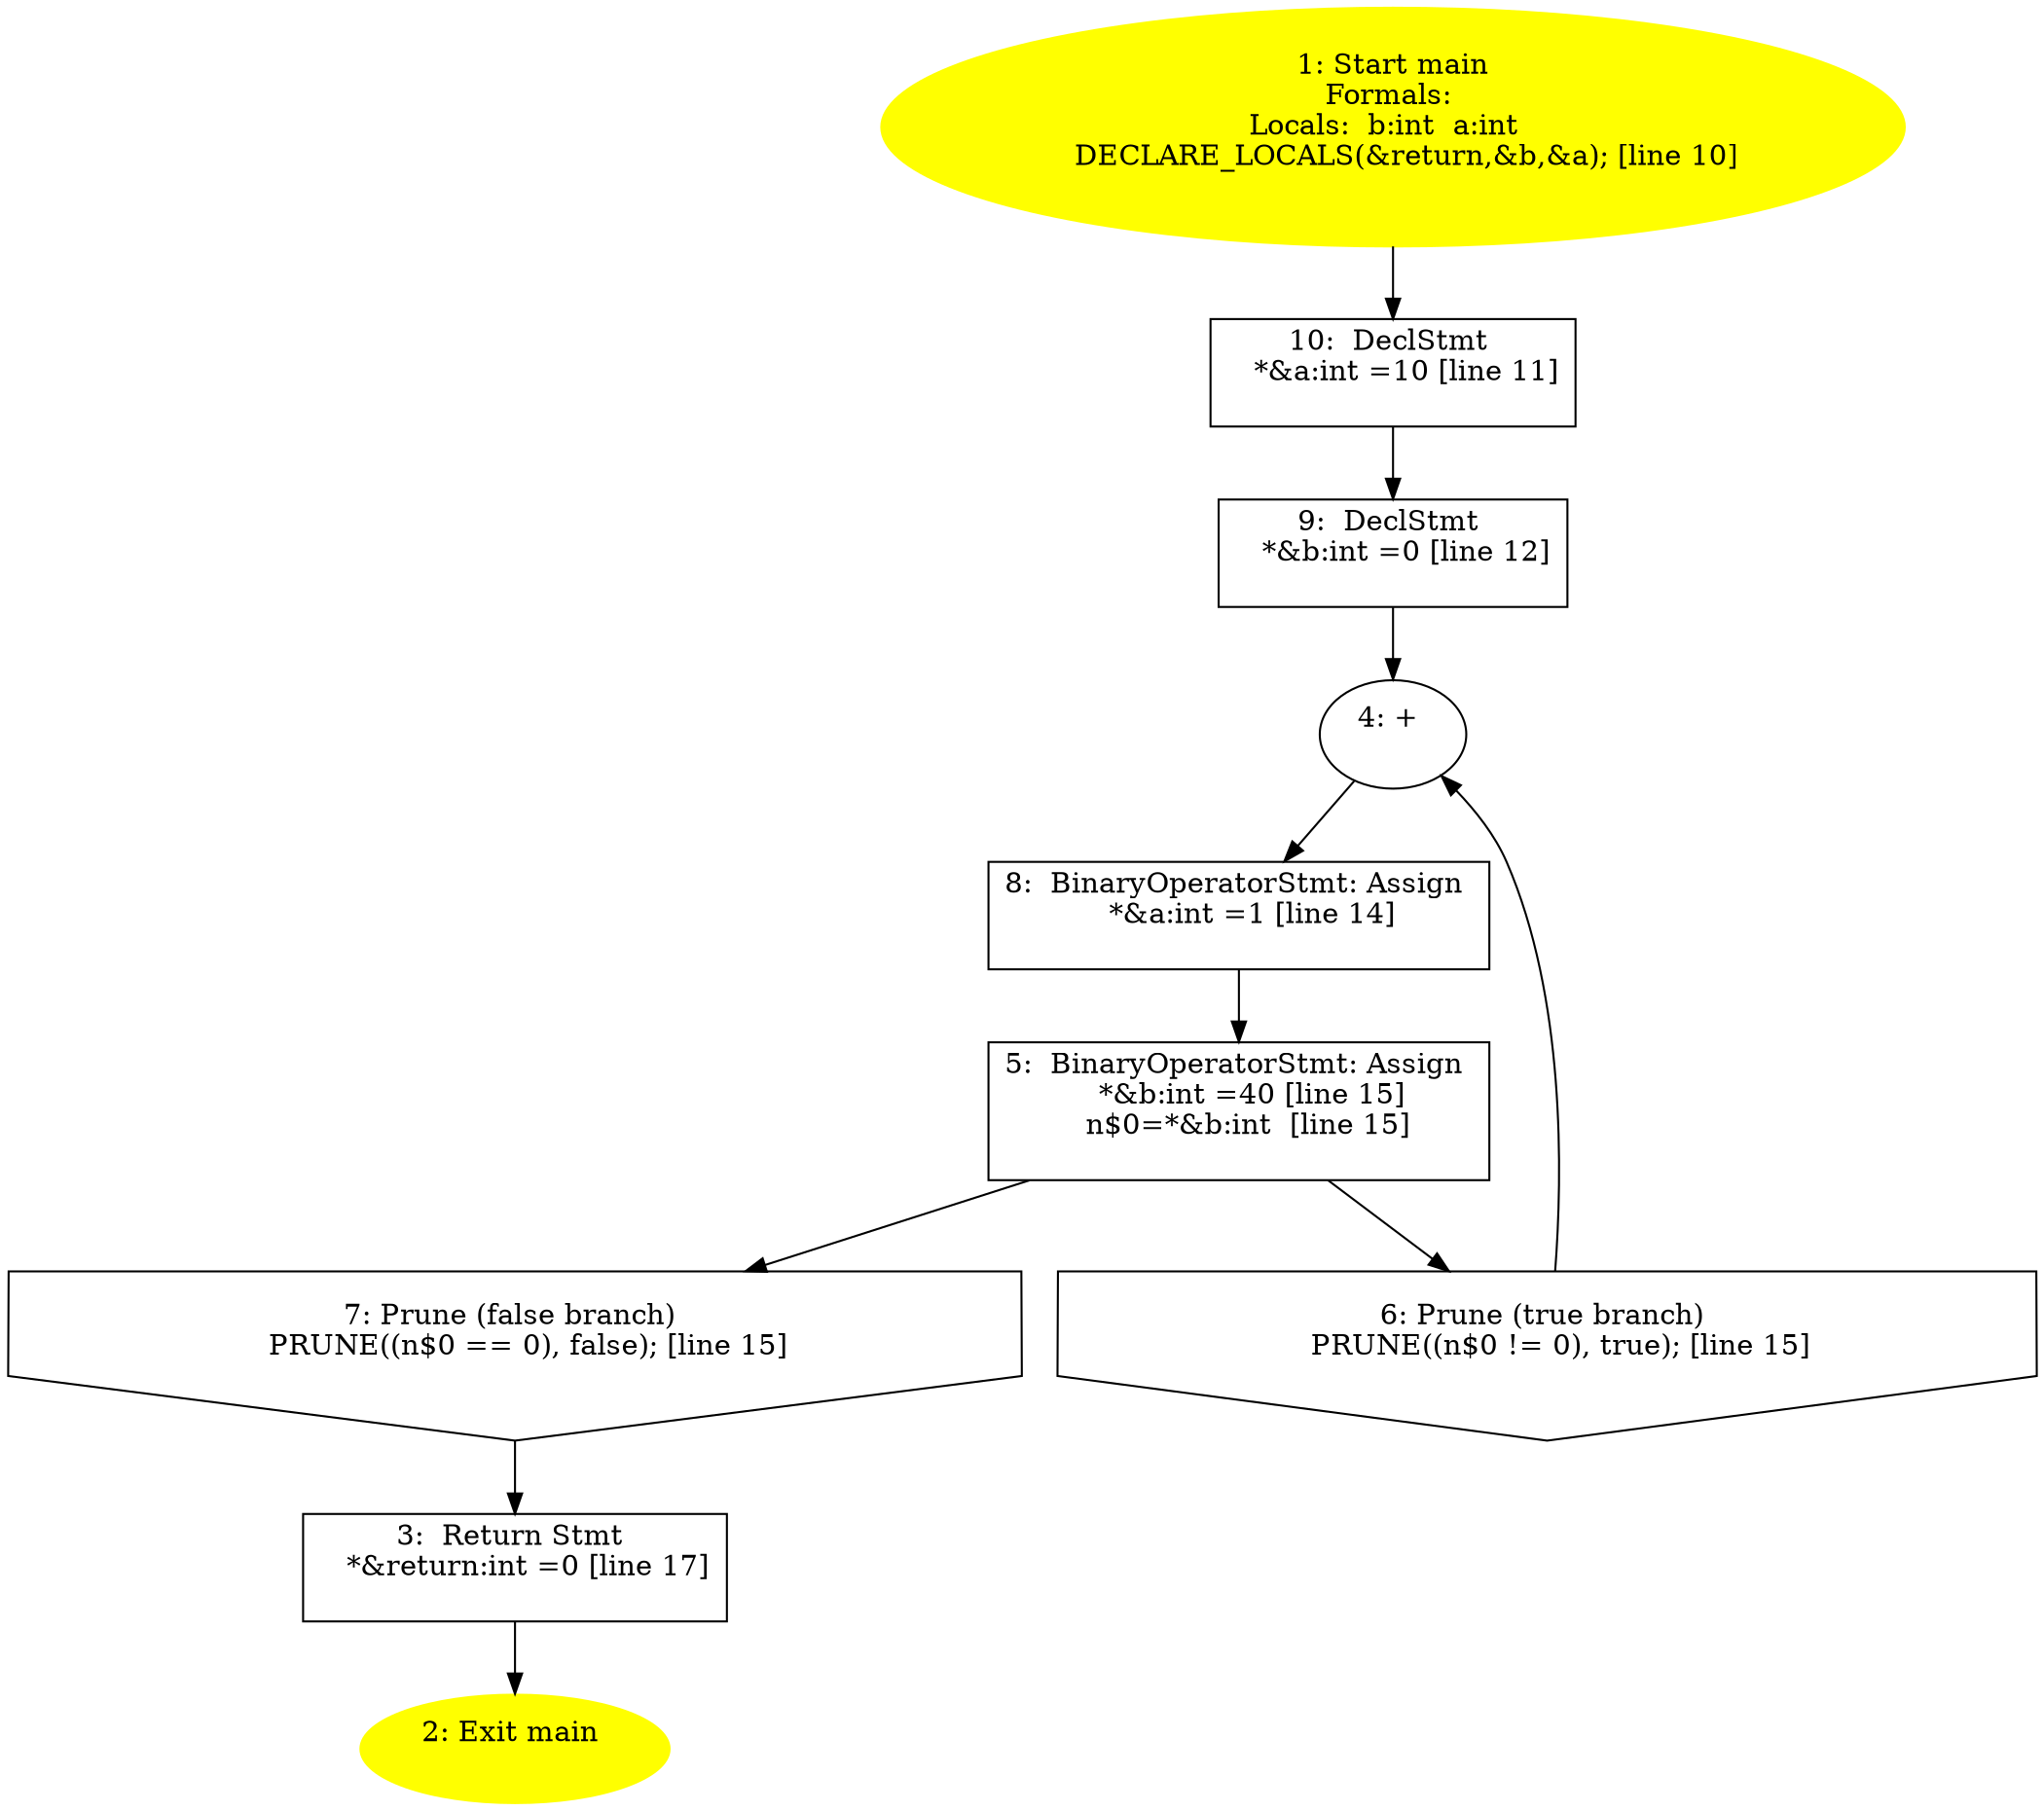 /* @generated */
digraph iCFG {
"main10" [label="10:  DeclStmt \n   *&a:int =10 [line 11]\n " shape="box"]
	

	 "main10" -> "main9" ;
"main9" [label="9:  DeclStmt \n   *&b:int =0 [line 12]\n " shape="box"]
	

	 "main9" -> "main4" ;
"main8" [label="8:  BinaryOperatorStmt: Assign \n   *&a:int =1 [line 14]\n " shape="box"]
	

	 "main8" -> "main5" ;
"main7" [label="7: Prune (false branch) \n   PRUNE((n$0 == 0), false); [line 15]\n " shape="invhouse"]
	

	 "main7" -> "main3" ;
"main6" [label="6: Prune (true branch) \n   PRUNE((n$0 != 0), true); [line 15]\n " shape="invhouse"]
	

	 "main6" -> "main4" ;
"main5" [label="5:  BinaryOperatorStmt: Assign \n   *&b:int =40 [line 15]\n  n$0=*&b:int  [line 15]\n " shape="box"]
	

	 "main5" -> "main6" ;
	 "main5" -> "main7" ;
"main4" [label="4: + \n  " ]
	

	 "main4" -> "main8" ;
"main3" [label="3:  Return Stmt \n   *&return:int =0 [line 17]\n " shape="box"]
	

	 "main3" -> "main2" ;
"main2" [label="2: Exit main \n  " color=yellow style=filled]
	

"main1" [label="1: Start main\nFormals: \nLocals:  b:int  a:int  \n   DECLARE_LOCALS(&return,&b,&a); [line 10]\n " color=yellow style=filled]
	

	 "main1" -> "main10" ;
}
